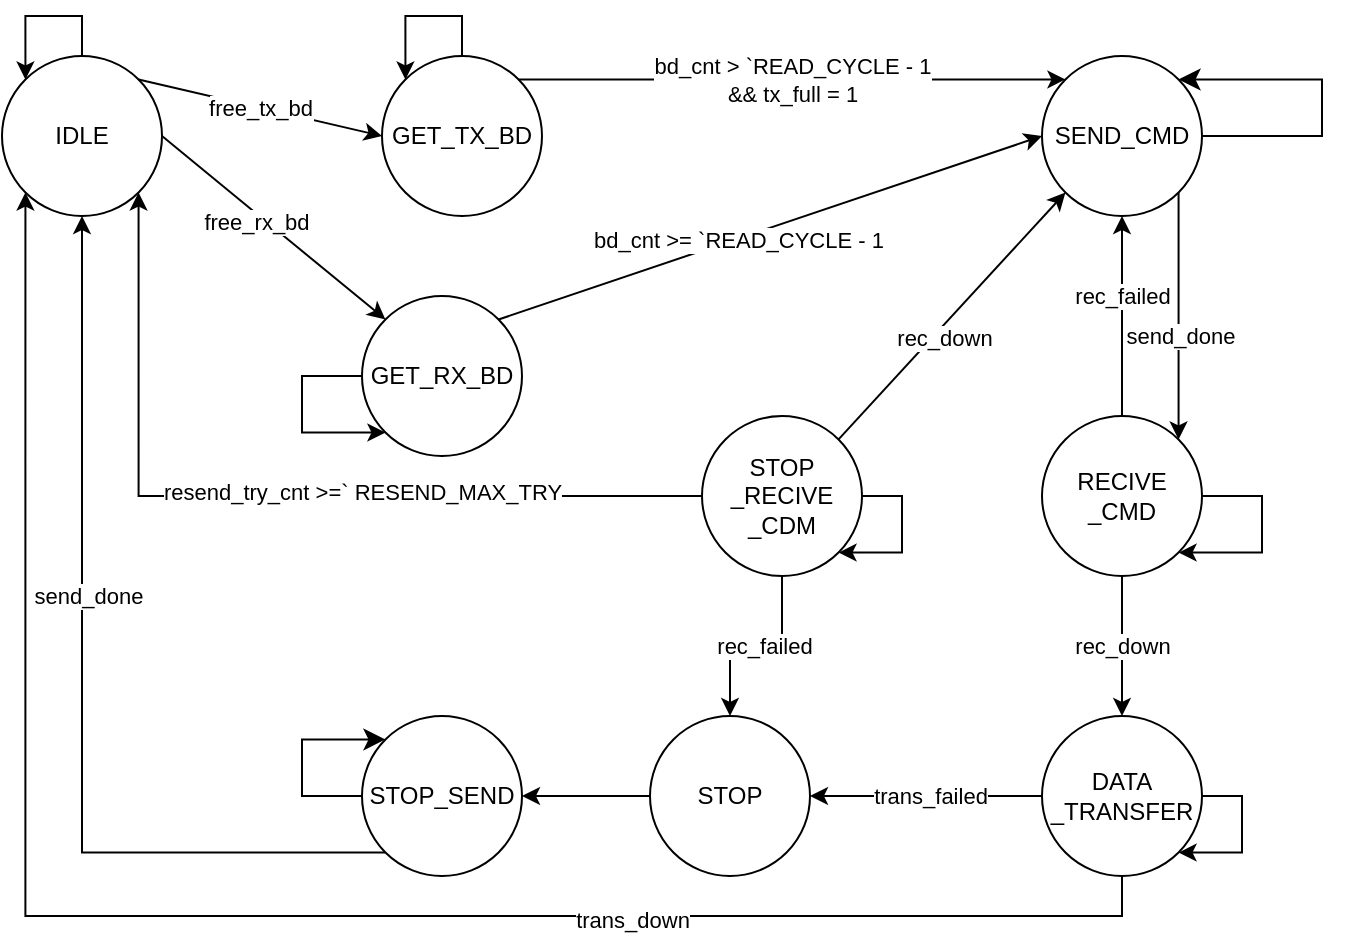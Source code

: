 <mxfile version="24.7.17">
  <diagram id="Mo_g4C2zIbTZzyghibA7" name="第 1 页">
    <mxGraphModel dx="1002" dy="577" grid="1" gridSize="10" guides="1" tooltips="1" connect="1" arrows="1" fold="1" page="1" pageScale="1" pageWidth="827" pageHeight="1169" math="0" shadow="0">
      <root>
        <mxCell id="0" />
        <mxCell id="1" parent="0" />
        <mxCell id="IHyZgZc1BjYnrlc0XGJv-57" style="edgeStyle=orthogonalEdgeStyle;rounded=0;orthogonalLoop=1;jettySize=auto;html=1;exitX=0.5;exitY=0;exitDx=0;exitDy=0;entryX=0;entryY=0;entryDx=0;entryDy=0;" edge="1" parent="1" source="IHyZgZc1BjYnrlc0XGJv-1" target="IHyZgZc1BjYnrlc0XGJv-1">
          <mxGeometry relative="1" as="geometry">
            <mxPoint x="90" y="50" as="targetPoint" />
            <Array as="points">
              <mxPoint x="90" y="60" />
              <mxPoint x="62" y="60" />
            </Array>
          </mxGeometry>
        </mxCell>
        <mxCell id="IHyZgZc1BjYnrlc0XGJv-1" value="IDLE" style="ellipse;whiteSpace=wrap;html=1;aspect=fixed;" vertex="1" parent="1">
          <mxGeometry x="50" y="80" width="80" height="80" as="geometry" />
        </mxCell>
        <mxCell id="IHyZgZc1BjYnrlc0XGJv-65" style="edgeStyle=orthogonalEdgeStyle;rounded=0;orthogonalLoop=1;jettySize=auto;html=1;exitX=0.5;exitY=0;exitDx=0;exitDy=0;entryX=0;entryY=0;entryDx=0;entryDy=0;" edge="1" parent="1" source="IHyZgZc1BjYnrlc0XGJv-3" target="IHyZgZc1BjYnrlc0XGJv-3">
          <mxGeometry relative="1" as="geometry">
            <mxPoint x="280" y="60" as="targetPoint" />
            <Array as="points">
              <mxPoint x="280" y="60" />
              <mxPoint x="252" y="60" />
            </Array>
          </mxGeometry>
        </mxCell>
        <mxCell id="IHyZgZc1BjYnrlc0XGJv-3" value="GET_TX_BD" style="ellipse;whiteSpace=wrap;html=1;aspect=fixed;" vertex="1" parent="1">
          <mxGeometry x="240" y="80" width="80" height="80" as="geometry" />
        </mxCell>
        <mxCell id="IHyZgZc1BjYnrlc0XGJv-4" value="SEND_CMD" style="ellipse;whiteSpace=wrap;html=1;aspect=fixed;" vertex="1" parent="1">
          <mxGeometry x="570" y="80" width="80" height="80" as="geometry" />
        </mxCell>
        <mxCell id="IHyZgZc1BjYnrlc0XGJv-60" style="edgeStyle=orthogonalEdgeStyle;rounded=0;orthogonalLoop=1;jettySize=auto;html=1;exitX=1;exitY=0.5;exitDx=0;exitDy=0;entryX=1;entryY=1;entryDx=0;entryDy=0;" edge="1" parent="1" source="IHyZgZc1BjYnrlc0XGJv-5" target="IHyZgZc1BjYnrlc0XGJv-5">
          <mxGeometry relative="1" as="geometry">
            <mxPoint x="680" y="300" as="targetPoint" />
            <Array as="points">
              <mxPoint x="680" y="300" />
              <mxPoint x="680" y="328" />
            </Array>
          </mxGeometry>
        </mxCell>
        <mxCell id="IHyZgZc1BjYnrlc0XGJv-5" value="RECIVE&lt;div&gt;_CMD&lt;/div&gt;" style="ellipse;whiteSpace=wrap;html=1;aspect=fixed;" vertex="1" parent="1">
          <mxGeometry x="570" y="260" width="80" height="80" as="geometry" />
        </mxCell>
        <mxCell id="IHyZgZc1BjYnrlc0XGJv-34" style="edgeStyle=orthogonalEdgeStyle;rounded=0;orthogonalLoop=1;jettySize=auto;html=1;exitX=0.5;exitY=1;exitDx=0;exitDy=0;entryX=0;entryY=1;entryDx=0;entryDy=0;" edge="1" parent="1" source="IHyZgZc1BjYnrlc0XGJv-6" target="IHyZgZc1BjYnrlc0XGJv-1">
          <mxGeometry relative="1" as="geometry" />
        </mxCell>
        <mxCell id="IHyZgZc1BjYnrlc0XGJv-35" value="trans_down" style="edgeLabel;html=1;align=center;verticalAlign=middle;resizable=0;points=[];" vertex="1" connectable="0" parent="IHyZgZc1BjYnrlc0XGJv-34">
          <mxGeometry x="-0.43" y="2" relative="1" as="geometry">
            <mxPoint as="offset" />
          </mxGeometry>
        </mxCell>
        <mxCell id="IHyZgZc1BjYnrlc0XGJv-36" style="edgeStyle=orthogonalEdgeStyle;rounded=0;orthogonalLoop=1;jettySize=auto;html=1;exitX=0;exitY=0.5;exitDx=0;exitDy=0;entryX=1;entryY=0.5;entryDx=0;entryDy=0;" edge="1" parent="1" source="IHyZgZc1BjYnrlc0XGJv-6" target="IHyZgZc1BjYnrlc0XGJv-7">
          <mxGeometry relative="1" as="geometry" />
        </mxCell>
        <mxCell id="IHyZgZc1BjYnrlc0XGJv-37" value="trans_failed" style="edgeLabel;html=1;align=center;verticalAlign=middle;resizable=0;points=[];" vertex="1" connectable="0" parent="IHyZgZc1BjYnrlc0XGJv-36">
          <mxGeometry x="0.227" y="1" relative="1" as="geometry">
            <mxPoint x="15" y="-1" as="offset" />
          </mxGeometry>
        </mxCell>
        <mxCell id="IHyZgZc1BjYnrlc0XGJv-58" style="edgeStyle=orthogonalEdgeStyle;rounded=0;orthogonalLoop=1;jettySize=auto;html=1;exitX=1;exitY=0.5;exitDx=0;exitDy=0;entryX=1;entryY=1;entryDx=0;entryDy=0;" edge="1" parent="1" source="IHyZgZc1BjYnrlc0XGJv-6" target="IHyZgZc1BjYnrlc0XGJv-6">
          <mxGeometry relative="1" as="geometry">
            <mxPoint x="670" y="450" as="targetPoint" />
            <Array as="points">
              <mxPoint x="670" y="450" />
              <mxPoint x="670" y="478" />
            </Array>
          </mxGeometry>
        </mxCell>
        <mxCell id="IHyZgZc1BjYnrlc0XGJv-6" value="DATA&lt;div&gt;_TRANSFER&lt;/div&gt;" style="ellipse;whiteSpace=wrap;html=1;aspect=fixed;" vertex="1" parent="1">
          <mxGeometry x="570" y="410" width="80" height="80" as="geometry" />
        </mxCell>
        <mxCell id="IHyZgZc1BjYnrlc0XGJv-38" style="edgeStyle=orthogonalEdgeStyle;rounded=0;orthogonalLoop=1;jettySize=auto;html=1;exitX=0;exitY=0.5;exitDx=0;exitDy=0;entryX=1;entryY=0.5;entryDx=0;entryDy=0;" edge="1" parent="1" source="IHyZgZc1BjYnrlc0XGJv-7" target="IHyZgZc1BjYnrlc0XGJv-8">
          <mxGeometry relative="1" as="geometry" />
        </mxCell>
        <mxCell id="IHyZgZc1BjYnrlc0XGJv-7" value="STOP" style="ellipse;whiteSpace=wrap;html=1;aspect=fixed;" vertex="1" parent="1">
          <mxGeometry x="374" y="410" width="80" height="80" as="geometry" />
        </mxCell>
        <mxCell id="IHyZgZc1BjYnrlc0XGJv-46" style="edgeStyle=orthogonalEdgeStyle;rounded=0;orthogonalLoop=1;jettySize=auto;html=1;exitX=0;exitY=1;exitDx=0;exitDy=0;entryX=0.5;entryY=1;entryDx=0;entryDy=0;" edge="1" parent="1" source="IHyZgZc1BjYnrlc0XGJv-8" target="IHyZgZc1BjYnrlc0XGJv-1">
          <mxGeometry relative="1" as="geometry" />
        </mxCell>
        <mxCell id="IHyZgZc1BjYnrlc0XGJv-47" value="send_done" style="edgeLabel;html=1;align=center;verticalAlign=middle;resizable=0;points=[];" vertex="1" connectable="0" parent="IHyZgZc1BjYnrlc0XGJv-46">
          <mxGeometry x="0.192" y="-3" relative="1" as="geometry">
            <mxPoint as="offset" />
          </mxGeometry>
        </mxCell>
        <mxCell id="IHyZgZc1BjYnrlc0XGJv-8" value="STOP_SEND" style="ellipse;whiteSpace=wrap;html=1;aspect=fixed;" vertex="1" parent="1">
          <mxGeometry x="230" y="410" width="80" height="80" as="geometry" />
        </mxCell>
        <mxCell id="IHyZgZc1BjYnrlc0XGJv-61" style="edgeStyle=orthogonalEdgeStyle;rounded=0;orthogonalLoop=1;jettySize=auto;html=1;exitX=1;exitY=0.5;exitDx=0;exitDy=0;entryX=1;entryY=1;entryDx=0;entryDy=0;" edge="1" parent="1" source="IHyZgZc1BjYnrlc0XGJv-9" target="IHyZgZc1BjYnrlc0XGJv-9">
          <mxGeometry relative="1" as="geometry">
            <mxPoint x="500" y="300" as="targetPoint" />
            <Array as="points">
              <mxPoint x="500" y="300" />
              <mxPoint x="500" y="328" />
            </Array>
          </mxGeometry>
        </mxCell>
        <mxCell id="IHyZgZc1BjYnrlc0XGJv-62" style="edgeStyle=orthogonalEdgeStyle;rounded=0;orthogonalLoop=1;jettySize=auto;html=1;exitX=0.5;exitY=1;exitDx=0;exitDy=0;entryX=0.5;entryY=0;entryDx=0;entryDy=0;" edge="1" parent="1" source="IHyZgZc1BjYnrlc0XGJv-9" target="IHyZgZc1BjYnrlc0XGJv-7">
          <mxGeometry relative="1" as="geometry" />
        </mxCell>
        <mxCell id="IHyZgZc1BjYnrlc0XGJv-63" value="rec_failed" style="edgeLabel;html=1;align=center;verticalAlign=middle;resizable=0;points=[];" vertex="1" connectable="0" parent="IHyZgZc1BjYnrlc0XGJv-62">
          <mxGeometry x="-0.079" relative="1" as="geometry">
            <mxPoint as="offset" />
          </mxGeometry>
        </mxCell>
        <mxCell id="IHyZgZc1BjYnrlc0XGJv-67" style="edgeStyle=orthogonalEdgeStyle;rounded=0;orthogonalLoop=1;jettySize=auto;html=1;exitX=0;exitY=0.5;exitDx=0;exitDy=0;entryX=1;entryY=1;entryDx=0;entryDy=0;" edge="1" parent="1" source="IHyZgZc1BjYnrlc0XGJv-9" target="IHyZgZc1BjYnrlc0XGJv-1">
          <mxGeometry relative="1" as="geometry" />
        </mxCell>
        <mxCell id="IHyZgZc1BjYnrlc0XGJv-68" value="resend_try_cnt &amp;gt;=` RESEND_MAX_TRY" style="edgeLabel;html=1;align=center;verticalAlign=middle;resizable=0;points=[];" vertex="1" connectable="0" parent="IHyZgZc1BjYnrlc0XGJv-67">
          <mxGeometry x="-0.067" y="-2" relative="1" as="geometry">
            <mxPoint x="32" as="offset" />
          </mxGeometry>
        </mxCell>
        <mxCell id="IHyZgZc1BjYnrlc0XGJv-9" value="STOP&lt;div&gt;_RECIVE&lt;/div&gt;&lt;div&gt;_CDM&lt;/div&gt;" style="ellipse;whiteSpace=wrap;html=1;aspect=fixed;" vertex="1" parent="1">
          <mxGeometry x="400" y="260" width="80" height="80" as="geometry" />
        </mxCell>
        <mxCell id="IHyZgZc1BjYnrlc0XGJv-64" style="edgeStyle=orthogonalEdgeStyle;rounded=0;orthogonalLoop=1;jettySize=auto;html=1;exitX=0;exitY=0.5;exitDx=0;exitDy=0;entryX=0;entryY=1;entryDx=0;entryDy=0;" edge="1" parent="1" source="IHyZgZc1BjYnrlc0XGJv-10" target="IHyZgZc1BjYnrlc0XGJv-10">
          <mxGeometry relative="1" as="geometry">
            <mxPoint x="210" y="300" as="targetPoint" />
            <Array as="points">
              <mxPoint x="200" y="240" />
              <mxPoint x="200" y="268" />
            </Array>
          </mxGeometry>
        </mxCell>
        <mxCell id="IHyZgZc1BjYnrlc0XGJv-10" value="GET_RX_BD" style="ellipse;whiteSpace=wrap;html=1;aspect=fixed;" vertex="1" parent="1">
          <mxGeometry x="230" y="200" width="80" height="80" as="geometry" />
        </mxCell>
        <mxCell id="IHyZgZc1BjYnrlc0XGJv-18" value="" style="endArrow=classic;html=1;rounded=0;exitX=1;exitY=0;exitDx=0;exitDy=0;entryX=0;entryY=0.5;entryDx=0;entryDy=0;" edge="1" parent="1" source="IHyZgZc1BjYnrlc0XGJv-1" target="IHyZgZc1BjYnrlc0XGJv-3">
          <mxGeometry relative="1" as="geometry">
            <mxPoint x="300" y="200" as="sourcePoint" />
            <mxPoint x="400" y="200" as="targetPoint" />
          </mxGeometry>
        </mxCell>
        <mxCell id="IHyZgZc1BjYnrlc0XGJv-19" value="free_tx_bd" style="edgeLabel;resizable=0;html=1;;align=center;verticalAlign=middle;" connectable="0" vertex="1" parent="IHyZgZc1BjYnrlc0XGJv-18">
          <mxGeometry relative="1" as="geometry" />
        </mxCell>
        <mxCell id="IHyZgZc1BjYnrlc0XGJv-20" value="" style="endArrow=classic;html=1;rounded=0;exitX=1;exitY=0;exitDx=0;exitDy=0;entryX=0;entryY=0;entryDx=0;entryDy=0;" edge="1" parent="1" source="IHyZgZc1BjYnrlc0XGJv-3" target="IHyZgZc1BjYnrlc0XGJv-4">
          <mxGeometry relative="1" as="geometry">
            <mxPoint x="360" y="300" as="sourcePoint" />
            <mxPoint x="460" y="300" as="targetPoint" />
          </mxGeometry>
        </mxCell>
        <mxCell id="IHyZgZc1BjYnrlc0XGJv-21" value="bd_cnt &amp;gt; `READ_CYCLE - 1&lt;div&gt;&amp;amp;&amp;amp; tx_full = 1&lt;/div&gt;" style="edgeLabel;resizable=0;html=1;;align=center;verticalAlign=middle;" connectable="0" vertex="1" parent="IHyZgZc1BjYnrlc0XGJv-20">
          <mxGeometry relative="1" as="geometry" />
        </mxCell>
        <mxCell id="IHyZgZc1BjYnrlc0XGJv-22" value="" style="endArrow=classic;html=1;rounded=0;exitX=1;exitY=1;exitDx=0;exitDy=0;entryX=1;entryY=0;entryDx=0;entryDy=0;" edge="1" parent="1" source="IHyZgZc1BjYnrlc0XGJv-4" target="IHyZgZc1BjYnrlc0XGJv-5">
          <mxGeometry relative="1" as="geometry">
            <mxPoint x="360" y="300" as="sourcePoint" />
            <mxPoint x="460" y="300" as="targetPoint" />
          </mxGeometry>
        </mxCell>
        <mxCell id="IHyZgZc1BjYnrlc0XGJv-23" value="send_done" style="edgeLabel;resizable=0;html=1;;align=center;verticalAlign=middle;" connectable="0" vertex="1" parent="IHyZgZc1BjYnrlc0XGJv-22">
          <mxGeometry relative="1" as="geometry">
            <mxPoint y="10" as="offset" />
          </mxGeometry>
        </mxCell>
        <mxCell id="IHyZgZc1BjYnrlc0XGJv-26" value="" style="endArrow=classic;html=1;rounded=0;exitX=0.5;exitY=0;exitDx=0;exitDy=0;entryX=0.5;entryY=1;entryDx=0;entryDy=0;" edge="1" parent="1" source="IHyZgZc1BjYnrlc0XGJv-5" target="IHyZgZc1BjYnrlc0XGJv-4">
          <mxGeometry relative="1" as="geometry">
            <mxPoint x="360" y="300" as="sourcePoint" />
            <mxPoint x="460" y="300" as="targetPoint" />
          </mxGeometry>
        </mxCell>
        <mxCell id="IHyZgZc1BjYnrlc0XGJv-27" value="rec_failed" style="edgeLabel;resizable=0;html=1;;align=center;verticalAlign=middle;" connectable="0" vertex="1" parent="IHyZgZc1BjYnrlc0XGJv-26">
          <mxGeometry relative="1" as="geometry">
            <mxPoint y="-10" as="offset" />
          </mxGeometry>
        </mxCell>
        <mxCell id="IHyZgZc1BjYnrlc0XGJv-29" value="" style="endArrow=classic;html=1;rounded=0;exitX=0.5;exitY=1;exitDx=0;exitDy=0;entryX=0.5;entryY=0;entryDx=0;entryDy=0;" edge="1" parent="1" source="IHyZgZc1BjYnrlc0XGJv-5" target="IHyZgZc1BjYnrlc0XGJv-6">
          <mxGeometry relative="1" as="geometry">
            <mxPoint x="360" y="300" as="sourcePoint" />
            <mxPoint x="460" y="300" as="targetPoint" />
          </mxGeometry>
        </mxCell>
        <mxCell id="IHyZgZc1BjYnrlc0XGJv-30" value="rec_down" style="edgeLabel;resizable=0;html=1;;align=center;verticalAlign=middle;" connectable="0" vertex="1" parent="IHyZgZc1BjYnrlc0XGJv-29">
          <mxGeometry relative="1" as="geometry" />
        </mxCell>
        <mxCell id="IHyZgZc1BjYnrlc0XGJv-44" value="" style="edgeStyle=elbowEdgeStyle;elbow=horizontal;endArrow=classic;html=1;curved=0;rounded=0;endSize=8;startSize=8;entryX=1;entryY=0;entryDx=0;entryDy=0;" edge="1" parent="1" target="IHyZgZc1BjYnrlc0XGJv-4">
          <mxGeometry width="50" height="50" relative="1" as="geometry">
            <mxPoint x="650" y="120" as="sourcePoint" />
            <mxPoint x="660" y="90" as="targetPoint" />
            <Array as="points">
              <mxPoint x="710" y="110" />
            </Array>
          </mxGeometry>
        </mxCell>
        <mxCell id="IHyZgZc1BjYnrlc0XGJv-45" value="" style="edgeStyle=elbowEdgeStyle;elbow=horizontal;endArrow=classic;html=1;curved=0;rounded=0;endSize=8;startSize=8;entryX=0;entryY=0;entryDx=0;entryDy=0;" edge="1" parent="1" target="IHyZgZc1BjYnrlc0XGJv-8">
          <mxGeometry width="50" height="50" relative="1" as="geometry">
            <mxPoint x="230" y="450" as="sourcePoint" />
            <mxPoint x="240" y="420" as="targetPoint" />
            <Array as="points">
              <mxPoint x="200" y="450" />
            </Array>
          </mxGeometry>
        </mxCell>
        <mxCell id="IHyZgZc1BjYnrlc0XGJv-50" value="" style="endArrow=classic;html=1;rounded=0;exitX=1;exitY=0;exitDx=0;exitDy=0;entryX=0;entryY=1;entryDx=0;entryDy=0;" edge="1" parent="1" source="IHyZgZc1BjYnrlc0XGJv-9" target="IHyZgZc1BjYnrlc0XGJv-4">
          <mxGeometry width="50" height="50" relative="1" as="geometry">
            <mxPoint x="390" y="350" as="sourcePoint" />
            <mxPoint x="440" y="300" as="targetPoint" />
          </mxGeometry>
        </mxCell>
        <mxCell id="IHyZgZc1BjYnrlc0XGJv-51" value="rec_down" style="edgeLabel;html=1;align=center;verticalAlign=middle;resizable=0;points=[];" vertex="1" connectable="0" parent="IHyZgZc1BjYnrlc0XGJv-50">
          <mxGeometry x="-0.125" y="-4" relative="1" as="geometry">
            <mxPoint as="offset" />
          </mxGeometry>
        </mxCell>
        <mxCell id="IHyZgZc1BjYnrlc0XGJv-53" value="" style="endArrow=classic;html=1;rounded=0;exitX=1;exitY=0;exitDx=0;exitDy=0;entryX=0;entryY=0.5;entryDx=0;entryDy=0;" edge="1" parent="1" source="IHyZgZc1BjYnrlc0XGJv-10" target="IHyZgZc1BjYnrlc0XGJv-4">
          <mxGeometry width="50" height="50" relative="1" as="geometry">
            <mxPoint x="390" y="350" as="sourcePoint" />
            <mxPoint x="440" y="300" as="targetPoint" />
          </mxGeometry>
        </mxCell>
        <mxCell id="IHyZgZc1BjYnrlc0XGJv-54" value="bd_cnt &amp;gt;= `READ_CYCLE - 1" style="edgeLabel;html=1;align=center;verticalAlign=middle;resizable=0;points=[];" vertex="1" connectable="0" parent="IHyZgZc1BjYnrlc0XGJv-53">
          <mxGeometry x="-0.122" relative="1" as="geometry">
            <mxPoint as="offset" />
          </mxGeometry>
        </mxCell>
        <mxCell id="IHyZgZc1BjYnrlc0XGJv-55" value="" style="endArrow=classic;html=1;rounded=0;exitX=1;exitY=0.5;exitDx=0;exitDy=0;entryX=0;entryY=0;entryDx=0;entryDy=0;" edge="1" parent="1" source="IHyZgZc1BjYnrlc0XGJv-1" target="IHyZgZc1BjYnrlc0XGJv-10">
          <mxGeometry width="50" height="50" relative="1" as="geometry">
            <mxPoint x="390" y="350" as="sourcePoint" />
            <mxPoint x="440" y="300" as="targetPoint" />
          </mxGeometry>
        </mxCell>
        <mxCell id="IHyZgZc1BjYnrlc0XGJv-56" value="free_rx_bd" style="edgeLabel;html=1;align=center;verticalAlign=middle;resizable=0;points=[];" vertex="1" connectable="0" parent="IHyZgZc1BjYnrlc0XGJv-55">
          <mxGeometry x="-0.12" y="-3" relative="1" as="geometry">
            <mxPoint as="offset" />
          </mxGeometry>
        </mxCell>
      </root>
    </mxGraphModel>
  </diagram>
</mxfile>
